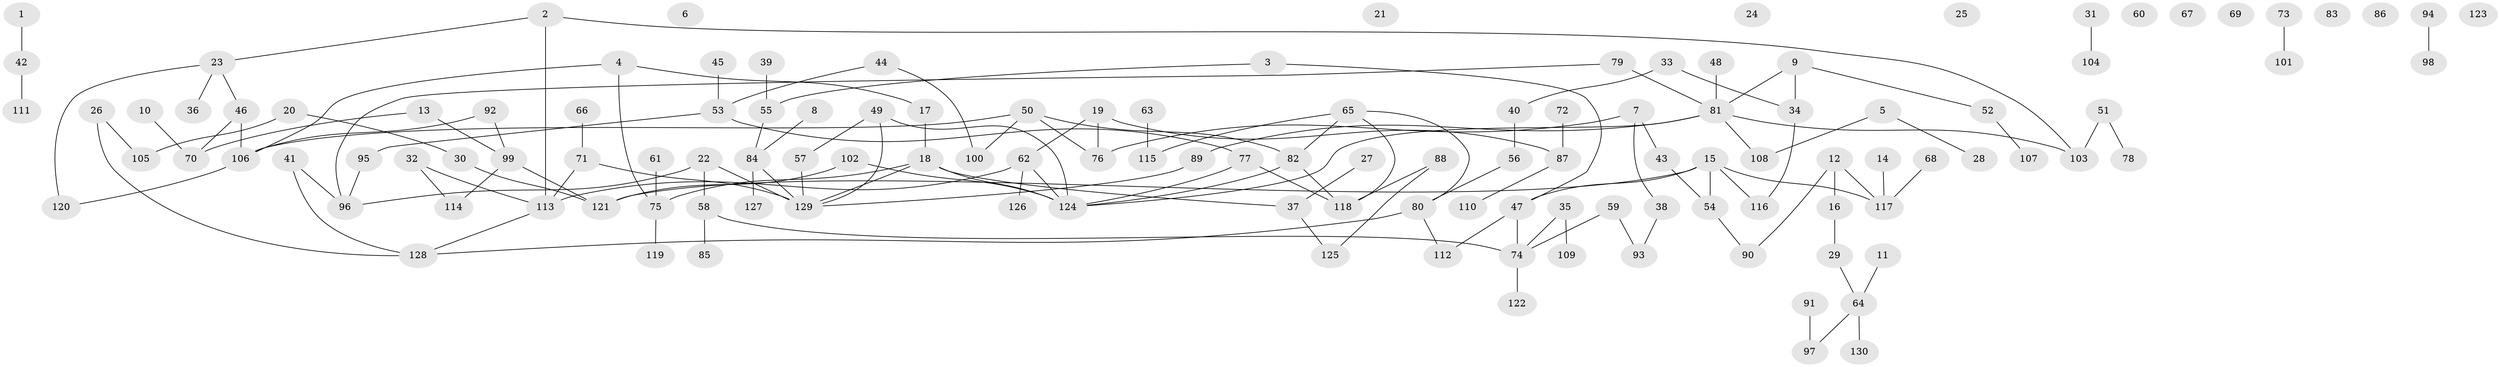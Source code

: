 // coarse degree distribution, {0: 0.15384615384615385, 2: 0.26153846153846155, 1: 0.36923076923076925, 4: 0.09230769230769231, 3: 0.046153846153846156, 9: 0.015384615384615385, 6: 0.015384615384615385, 11: 0.015384615384615385, 10: 0.015384615384615385, 5: 0.015384615384615385}
// Generated by graph-tools (version 1.1) at 2025/44/03/04/25 21:44:06]
// undirected, 130 vertices, 145 edges
graph export_dot {
graph [start="1"]
  node [color=gray90,style=filled];
  1;
  2;
  3;
  4;
  5;
  6;
  7;
  8;
  9;
  10;
  11;
  12;
  13;
  14;
  15;
  16;
  17;
  18;
  19;
  20;
  21;
  22;
  23;
  24;
  25;
  26;
  27;
  28;
  29;
  30;
  31;
  32;
  33;
  34;
  35;
  36;
  37;
  38;
  39;
  40;
  41;
  42;
  43;
  44;
  45;
  46;
  47;
  48;
  49;
  50;
  51;
  52;
  53;
  54;
  55;
  56;
  57;
  58;
  59;
  60;
  61;
  62;
  63;
  64;
  65;
  66;
  67;
  68;
  69;
  70;
  71;
  72;
  73;
  74;
  75;
  76;
  77;
  78;
  79;
  80;
  81;
  82;
  83;
  84;
  85;
  86;
  87;
  88;
  89;
  90;
  91;
  92;
  93;
  94;
  95;
  96;
  97;
  98;
  99;
  100;
  101;
  102;
  103;
  104;
  105;
  106;
  107;
  108;
  109;
  110;
  111;
  112;
  113;
  114;
  115;
  116;
  117;
  118;
  119;
  120;
  121;
  122;
  123;
  124;
  125;
  126;
  127;
  128;
  129;
  130;
  1 -- 42;
  2 -- 23;
  2 -- 103;
  2 -- 113;
  3 -- 47;
  3 -- 55;
  4 -- 17;
  4 -- 75;
  4 -- 106;
  5 -- 28;
  5 -- 108;
  7 -- 38;
  7 -- 43;
  7 -- 76;
  8 -- 84;
  9 -- 34;
  9 -- 52;
  9 -- 81;
  10 -- 70;
  11 -- 64;
  12 -- 16;
  12 -- 90;
  12 -- 117;
  13 -- 70;
  13 -- 99;
  14 -- 117;
  15 -- 47;
  15 -- 54;
  15 -- 116;
  15 -- 117;
  15 -- 121;
  16 -- 29;
  17 -- 18;
  18 -- 37;
  18 -- 75;
  18 -- 124;
  18 -- 129;
  19 -- 62;
  19 -- 76;
  19 -- 87;
  20 -- 30;
  20 -- 105;
  22 -- 58;
  22 -- 96;
  22 -- 129;
  23 -- 36;
  23 -- 46;
  23 -- 120;
  26 -- 105;
  26 -- 128;
  27 -- 37;
  29 -- 64;
  30 -- 121;
  31 -- 104;
  32 -- 113;
  32 -- 114;
  33 -- 34;
  33 -- 40;
  34 -- 116;
  35 -- 74;
  35 -- 109;
  37 -- 125;
  38 -- 93;
  39 -- 55;
  40 -- 56;
  41 -- 96;
  41 -- 128;
  42 -- 111;
  43 -- 54;
  44 -- 53;
  44 -- 100;
  45 -- 53;
  46 -- 70;
  46 -- 106;
  47 -- 74;
  47 -- 112;
  48 -- 81;
  49 -- 57;
  49 -- 124;
  49 -- 129;
  50 -- 76;
  50 -- 82;
  50 -- 100;
  50 -- 106;
  51 -- 78;
  51 -- 103;
  52 -- 107;
  53 -- 77;
  53 -- 95;
  54 -- 90;
  55 -- 84;
  56 -- 80;
  57 -- 129;
  58 -- 74;
  58 -- 85;
  59 -- 74;
  59 -- 93;
  61 -- 75;
  62 -- 113;
  62 -- 124;
  62 -- 126;
  63 -- 115;
  64 -- 97;
  64 -- 130;
  65 -- 80;
  65 -- 82;
  65 -- 115;
  65 -- 118;
  66 -- 71;
  68 -- 117;
  71 -- 113;
  71 -- 129;
  72 -- 87;
  73 -- 101;
  74 -- 122;
  75 -- 119;
  77 -- 118;
  77 -- 124;
  79 -- 81;
  79 -- 96;
  80 -- 112;
  80 -- 128;
  81 -- 89;
  81 -- 103;
  81 -- 108;
  81 -- 124;
  82 -- 118;
  82 -- 124;
  84 -- 127;
  84 -- 129;
  87 -- 110;
  88 -- 118;
  88 -- 125;
  89 -- 129;
  91 -- 97;
  92 -- 99;
  92 -- 106;
  94 -- 98;
  95 -- 96;
  99 -- 114;
  99 -- 121;
  102 -- 121;
  102 -- 124;
  106 -- 120;
  113 -- 128;
}

